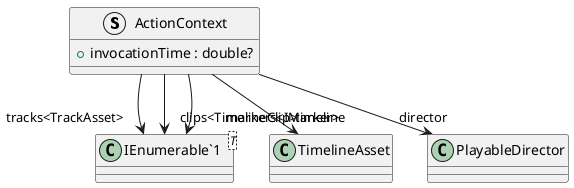 @startuml
struct ActionContext {
    + invocationTime : double?
}
class "IEnumerable`1"<T> {
}
ActionContext --> "timeline" TimelineAsset
ActionContext --> "director" PlayableDirector
ActionContext --> "tracks<TrackAsset>" "IEnumerable`1"
ActionContext --> "clips<TimelineClip>" "IEnumerable`1"
ActionContext --> "markers<IMarker>" "IEnumerable`1"
@enduml
